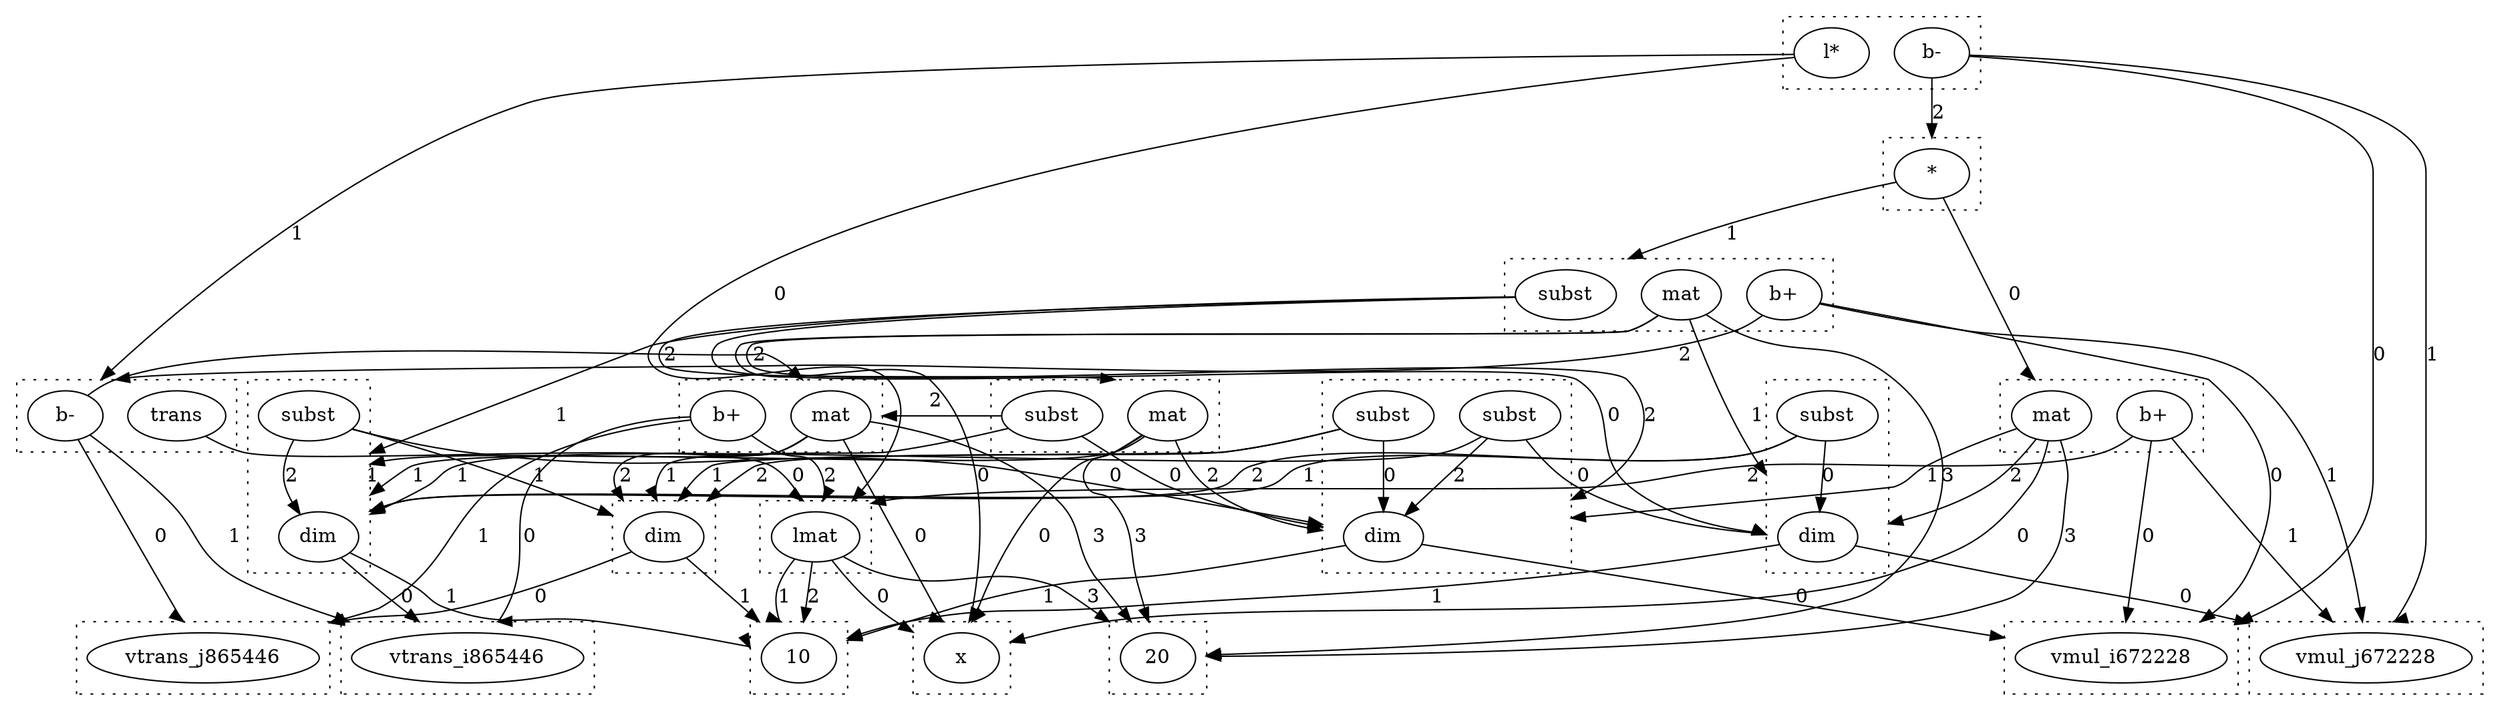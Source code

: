 digraph {
  compound=true
  subgraph cluster_0 {
    style=dotted
    0.0[label = "x"]
  }
  subgraph cluster_1 {
    style=dotted
    1.0[label = "10"]
  }
  subgraph cluster_2 {
    style=dotted
    2.0[label = "20"]
  }
  subgraph cluster_3 {
    style=dotted
    3.0[label = "lmat"]
  }
  subgraph cluster_4 {
    style=dotted
    4.0[label = "b-"]
    4.1[label = "trans"]
  }
  subgraph cluster_5 {
    style=dotted
    5.0[label = "b-"]
    5.1[label = "l*"]
  }
  subgraph cluster_6 {
    style=dotted
    6.0[label = "vmul_i672228"]
  }
  subgraph cluster_7 {
    style=dotted
    7.0[label = "vmul_j672228"]
  }
  subgraph cluster_8 {
    style=dotted
    8.0[label = "mat"]
    8.1[label = "b+"]
  }
  subgraph cluster_9 {
    style=dotted
    9.0[label = "subst"]
    9.1[label = "b+"]
    9.2[label = "mat"]
  }
  subgraph cluster_10 {
    style=dotted
    10.0[label = "*"]
  }
  subgraph cluster_12 {
    style=dotted
    12.0[label = "vtrans_i865446"]
  }
  subgraph cluster_13 {
    style=dotted
    13.0[label = "vtrans_j865446"]
  }
  subgraph cluster_14 {
    style=dotted
    14.0[label = "mat"]
    14.1[label = "b+"]
  }
  subgraph cluster_16 {
    style=dotted
    16.0[label = "dim"]
  }
  subgraph cluster_20 {
    style=dotted
    20.0[label = "mat"]
    20.1[label = "subst"]
  }
  subgraph cluster_24 {
    style=dotted
    24.0[label = "dim"]
    24.1[label = "subst"]
  }
  subgraph cluster_25 {
    style=dotted
    25.0[label = "dim"]
    25.1[label = "subst"]
    25.2[label = "subst"]
  }
  subgraph cluster_31 {
    style=dotted
    31.0[label = "dim"]
    31.1[label = "subst"]
  }
  3.0 -> 0.0 [lhead = cluster_0, label = 0]
  3.0 -> 1.0 [lhead = cluster_1, label = 1]
  3.0 -> 1.0 [lhead = cluster_1, label = 2]
  3.0 -> 2.0 [lhead = cluster_2, label = 3]
  4.0 -> 13.0 [lhead = cluster_13, label = 0]
  4.0 -> 12.0 [lhead = cluster_12, label = 1]
  4.0 -> 14.0 [lhead = cluster_14, label = 2]
  4.1 -> 3.0 [lhead = cluster_3, label = 0]
  5.0 -> 6.0 [lhead = cluster_6, label = 0]
  5.0 -> 7.0 [lhead = cluster_7, label = 1]
  5.0 -> 10.0 [lhead = cluster_10, label = 2]
  5.1 -> 3.0 [lhead = cluster_3, label = 0]
  5.1 -> 4.0 [lhead = cluster_4, label = 1]
  8.0 -> 0.0 [lhead = cluster_0, label = 0]
  8.0 -> 25.0 [lhead = cluster_25, label = 1]
  8.0 -> 31.0 [lhead = cluster_31, label = 2]
  8.0 -> 2.0 [lhead = cluster_2, label = 3]
  8.1 -> 6.0 [lhead = cluster_6, label = 0]
  8.1 -> 7.0 [lhead = cluster_7, label = 1]
  8.1 -> 3.0 [lhead = cluster_3, label = 2]
  9.0 -> 31.0 [lhead = cluster_31, label = 0]
  9.0 -> 24.0 [lhead = cluster_24, label = 1]
  9.0 -> 20.0 [lhead = cluster_20, label = 2]
  9.1 -> 6.0 [lhead = cluster_6, label = 0]
  9.1 -> 7.0 [lhead = cluster_7, label = 1]
  9.1 -> 4.0 [lhead = cluster_4, label = 2]
  9.2 -> 0.0 [lhead = cluster_0, label = 0]
  9.2 -> 31.0 [lhead = cluster_31, label = 1]
  9.2 -> 25.0 [lhead = cluster_25, label = 2]
  9.2 -> 2.0 [lhead = cluster_2, label = 3]
  10.0 -> 8.0 [lhead = cluster_8, label = 0]
  10.0 -> 9.0 [lhead = cluster_9, label = 1]
  14.0 -> 0.0 [lhead = cluster_0, label = 0]
  14.0 -> 24.0 [lhead = cluster_24, label = 1]
  14.0 -> 16.0 [lhead = cluster_16, label = 2]
  14.0 -> 2.0 [lhead = cluster_2, label = 3]
  14.1 -> 12.0 [lhead = cluster_12, label = 0]
  14.1 -> 13.0 [lhead = cluster_13, label = 1]
  14.1 -> 3.0 [lhead = cluster_3, label = 2]
  16.0 -> 13.0 [lhead = cluster_13, label = 0]
  16.0 -> 1.0 [lhead = cluster_1, label = 1]
  20.0 -> 0.0 [lhead = cluster_0, label = 0]
  20.0 -> 24.0 [lhead = cluster_24, label = 1]
  20.0 -> 25.0 [lhead = cluster_25, label = 2]
  20.0 -> 2.0 [lhead = cluster_2, label = 3]
  20.1 -> 25.0 [lhead = cluster_25, label = 0]
  20.1 -> 16.0 [lhead = cluster_16, label = 1]
  20.1 -> 14.0 [lhead = cluster_14, label = 2]
  24.0 -> 12.0 [lhead = cluster_12, label = 0]
  24.0 -> 1.0 [lhead = cluster_1, label = 1]
  24.1 -> 25.0 [lhead = cluster_25, label = 0]
  24.1 -> 16.0 [lhead = cluster_16, label = 1]
  24.1 -> 24.0 [lhead = cluster_24, label = 2]
  25.0 -> 6.0 [lhead = cluster_6, label = 0]
  25.0 -> 1.0 [lhead = cluster_1, label = 1]
  25.1 -> 25.0 [lhead = cluster_25, label = 0]
  25.1 -> 16.0 [lhead = cluster_16, label = 1]
  25.1 -> 16.0 [lhead = cluster_16, label = 2]
  25.2 -> 31.0 [lhead = cluster_31, label = 0]
  25.2 -> 24.0 [lhead = cluster_24, label = 1]
  25.2 -> 25.0 [lhead = cluster_25, label = 2]
  31.0 -> 7.0 [lhead = cluster_7, label = 0]
  31.0 -> 1.0 [lhead = cluster_1, label = 1]
  31.1 -> 31.0 [lhead = cluster_31, label = 0]
  31.1 -> 24.0 [lhead = cluster_24, label = 1]
  31.1 -> 24.0 [lhead = cluster_24, label = 2]
}